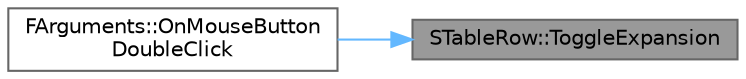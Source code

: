 digraph "STableRow::ToggleExpansion"
{
 // INTERACTIVE_SVG=YES
 // LATEX_PDF_SIZE
  bgcolor="transparent";
  edge [fontname=Helvetica,fontsize=10,labelfontname=Helvetica,labelfontsize=10];
  node [fontname=Helvetica,fontsize=10,shape=box,height=0.2,width=0.4];
  rankdir="RL";
  Node1 [id="Node000001",label="STableRow::ToggleExpansion",height=0.2,width=0.4,color="gray40", fillcolor="grey60", style="filled", fontcolor="black",tooltip="Toggle the expansion of the item associated with this row."];
  Node1 -> Node2 [id="edge1_Node000001_Node000002",dir="back",color="steelblue1",style="solid",tooltip=" "];
  Node2 [id="Node000002",label="FArguments::OnMouseButton\lDoubleClick",height=0.2,width=0.4,color="grey40", fillcolor="white", style="filled",URL="$d4/dd9/classSTableRow.html#a19664fde272a7073caaba80175ae470f",tooltip=" "];
}
